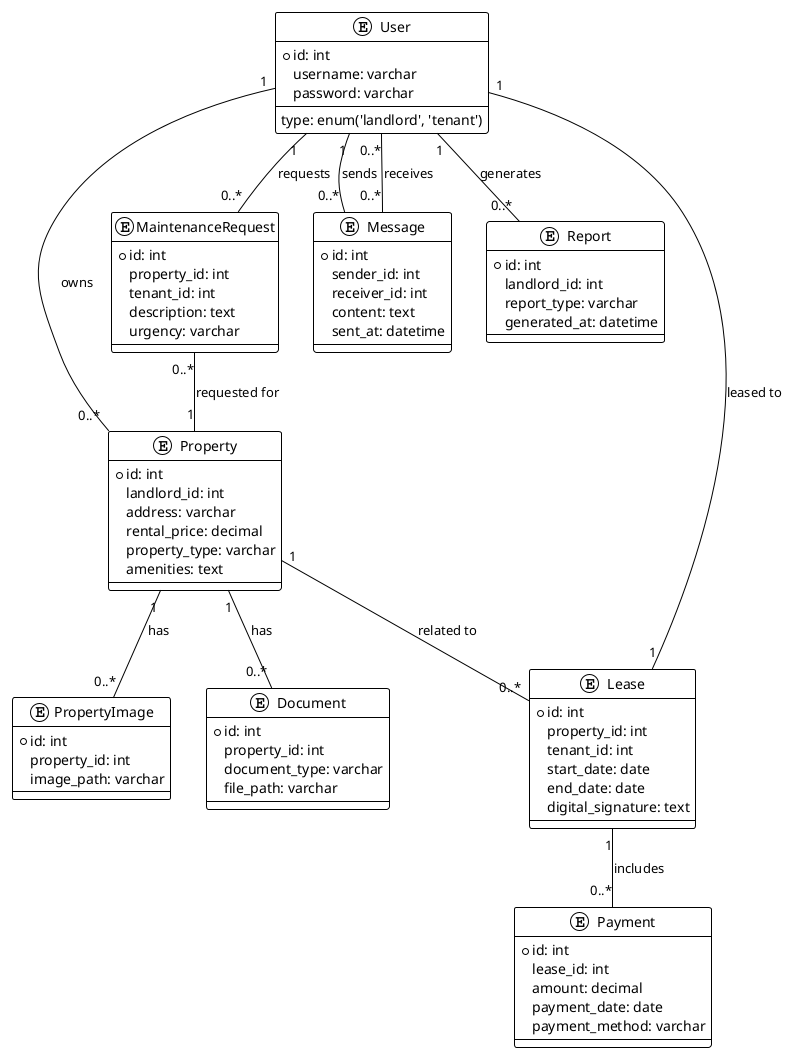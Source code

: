 @startuml
!theme plain

entity "User" as User {
  +id: int
  username: varchar
  password: varchar
  type: enum('landlord', 'tenant')
}

entity "Property" as Property {
  +id: int
  landlord_id: int
  address: varchar
  rental_price: decimal
  property_type: varchar
  amenities: text
}

entity "PropertyImage" as PropertyImage {
  +id: int
  property_id: int
  image_path: varchar
}

entity "Document" as Document {
  +id: int
  property_id: int
  document_type: varchar
  file_path: varchar
}

entity "Lease" as Lease {
  +id: int
  property_id: int
  tenant_id: int
  start_date: date
  end_date: date
  digital_signature: text
}

entity "Payment" as Payment {
  +id: int
  lease_id: int
  amount: decimal
  payment_date: date
  payment_method: varchar
}

entity "MaintenanceRequest" as MaintenanceRequest {
  +id: int
  property_id: int
  tenant_id: int
  description: text
  urgency: varchar
}

entity "Message" as Message {
  +id: int
  sender_id: int
  receiver_id: int
  content: text
  sent_at: datetime
}

entity "Report" as Report {
  +id: int
  landlord_id: int
  report_type: varchar
  generated_at: datetime
}

User "1" -- "0..*" Property : "owns"
Property "1" -- "0..*" PropertyImage : "has"
Property "1" -- "0..*" Document : "has"
Property "1" -- "0..*" Lease : "related to"
Lease "1" -- "0..*" Payment : "includes"
Lease "1" -- "1" User : "leased to"
MaintenanceRequest "0..*" -- "1" Property : "requested for"
User "1" -- "0..*" MaintenanceRequest : "requests"
User "1" -- "0..*" Message : "sends"
User "0..*" -- "0..*" Message : "receives"
User "1" -- "0..*" Report : "generates"

@enduml
